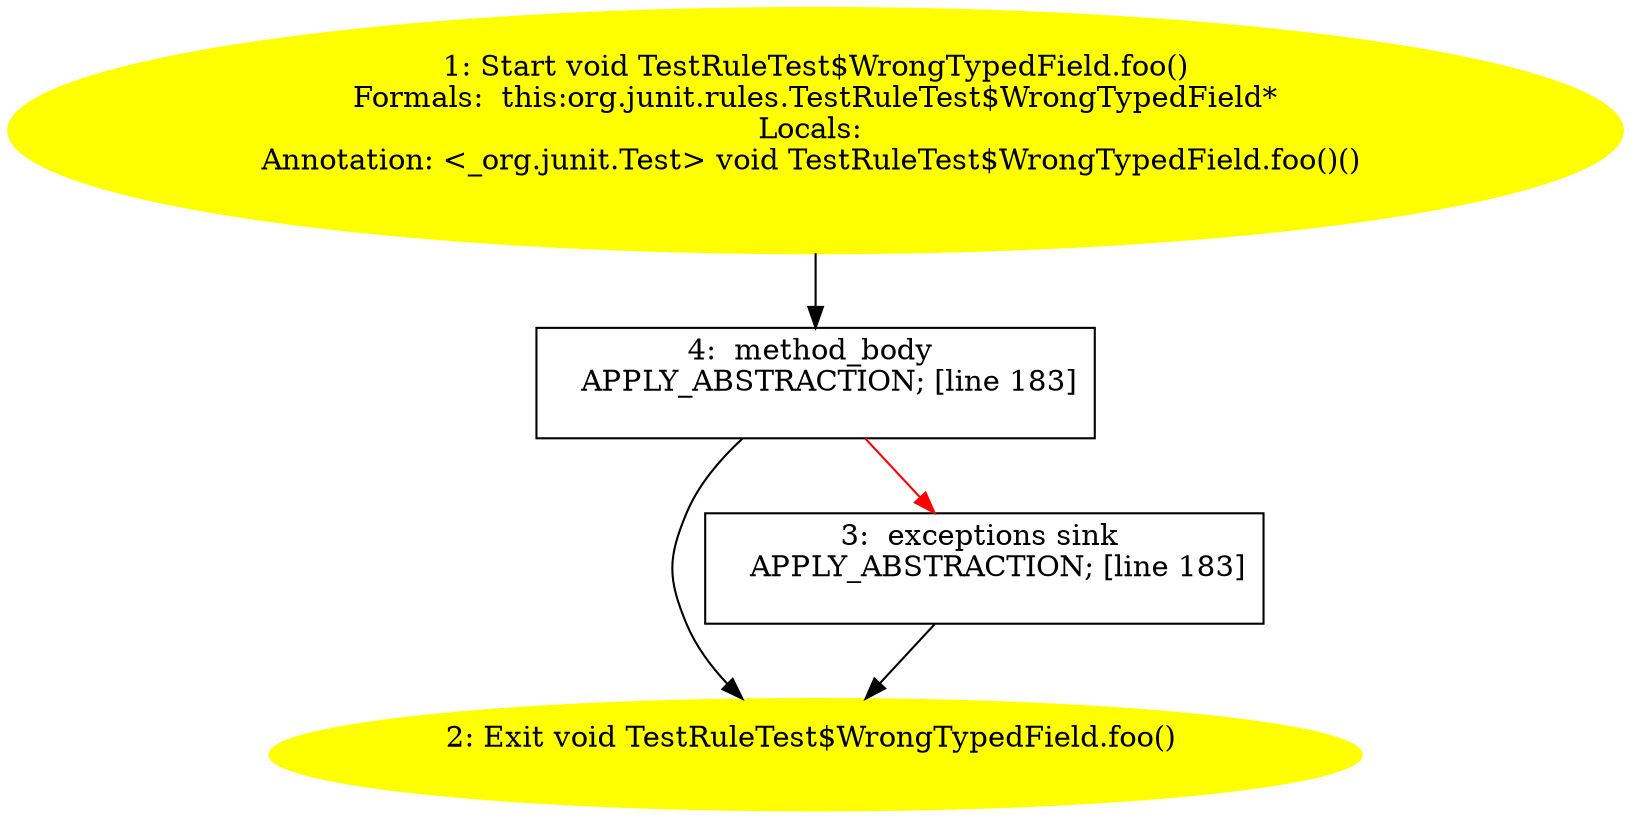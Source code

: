 /* @generated */
digraph cfg {
"org.junit.rules.TestRuleTest$WrongTypedField.foo():void.d5dc989ffacee3dbf92fbac121235203_1" [label="1: Start void TestRuleTest$WrongTypedField.foo()\nFormals:  this:org.junit.rules.TestRuleTest$WrongTypedField*\nLocals: \nAnnotation: <_org.junit.Test> void TestRuleTest$WrongTypedField.foo()() \n  " color=yellow style=filled]
	

	 "org.junit.rules.TestRuleTest$WrongTypedField.foo():void.d5dc989ffacee3dbf92fbac121235203_1" -> "org.junit.rules.TestRuleTest$WrongTypedField.foo():void.d5dc989ffacee3dbf92fbac121235203_4" ;
"org.junit.rules.TestRuleTest$WrongTypedField.foo():void.d5dc989ffacee3dbf92fbac121235203_2" [label="2: Exit void TestRuleTest$WrongTypedField.foo() \n  " color=yellow style=filled]
	

"org.junit.rules.TestRuleTest$WrongTypedField.foo():void.d5dc989ffacee3dbf92fbac121235203_3" [label="3:  exceptions sink \n   APPLY_ABSTRACTION; [line 183]\n " shape="box"]
	

	 "org.junit.rules.TestRuleTest$WrongTypedField.foo():void.d5dc989ffacee3dbf92fbac121235203_3" -> "org.junit.rules.TestRuleTest$WrongTypedField.foo():void.d5dc989ffacee3dbf92fbac121235203_2" ;
"org.junit.rules.TestRuleTest$WrongTypedField.foo():void.d5dc989ffacee3dbf92fbac121235203_4" [label="4:  method_body \n   APPLY_ABSTRACTION; [line 183]\n " shape="box"]
	

	 "org.junit.rules.TestRuleTest$WrongTypedField.foo():void.d5dc989ffacee3dbf92fbac121235203_4" -> "org.junit.rules.TestRuleTest$WrongTypedField.foo():void.d5dc989ffacee3dbf92fbac121235203_2" ;
	 "org.junit.rules.TestRuleTest$WrongTypedField.foo():void.d5dc989ffacee3dbf92fbac121235203_4" -> "org.junit.rules.TestRuleTest$WrongTypedField.foo():void.d5dc989ffacee3dbf92fbac121235203_3" [color="red" ];
}
